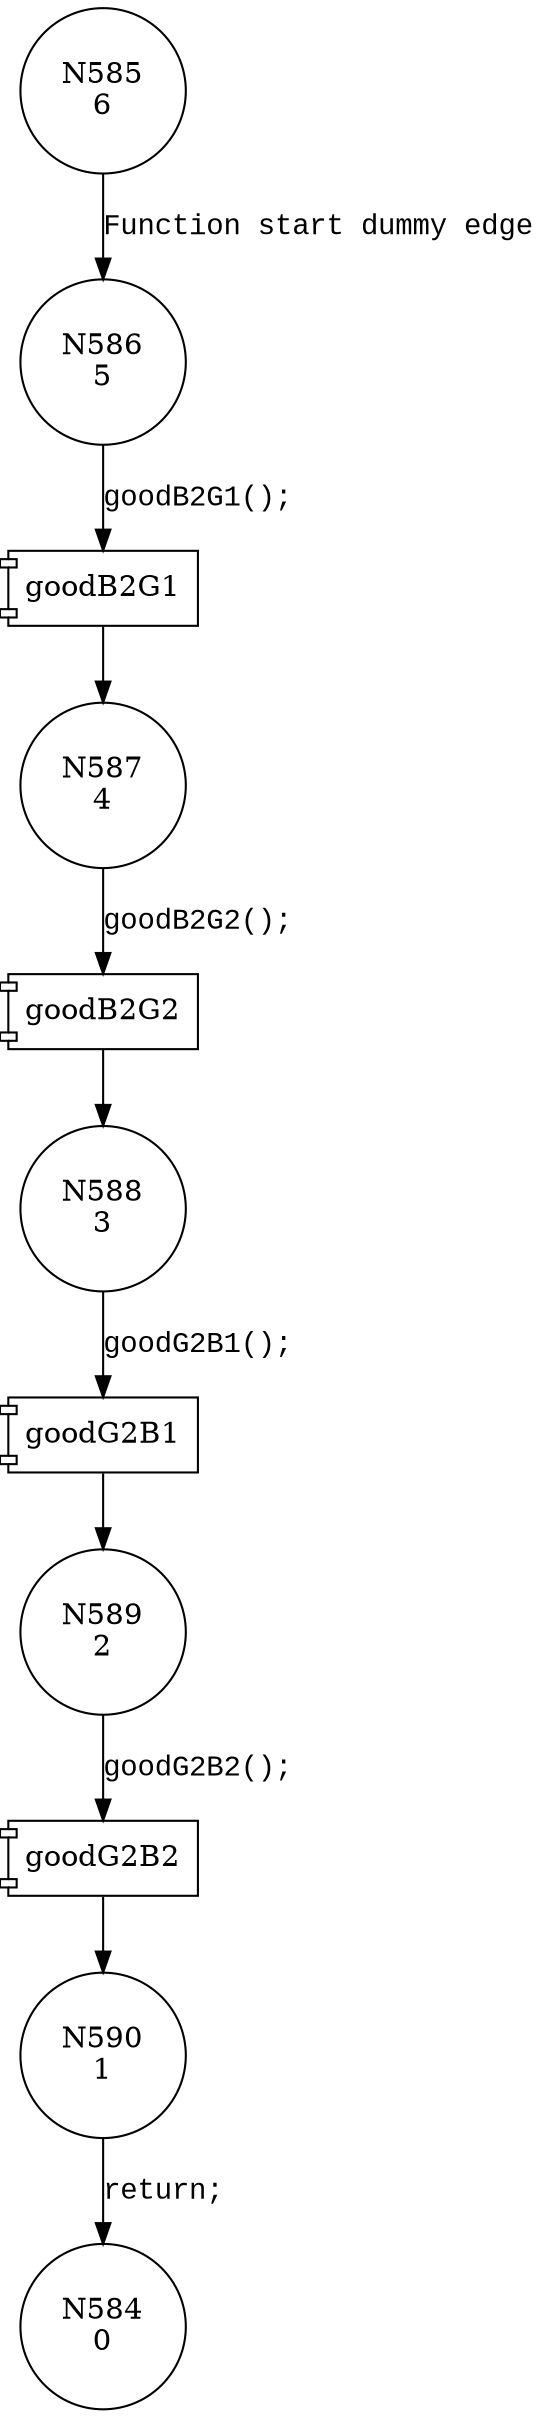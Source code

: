 digraph CWE126_Buffer_Overread__CWE129_listen_socket_15_good {
586 [shape="circle" label="N586\n5"]
587 [shape="circle" label="N587\n4"]
588 [shape="circle" label="N588\n3"]
589 [shape="circle" label="N589\n2"]
590 [shape="circle" label="N590\n1"]
585 [shape="circle" label="N585\n6"]
584 [shape="circle" label="N584\n0"]
100033 [shape="component" label="goodB2G1"]
586 -> 100033 [label="goodB2G1();" fontname="Courier New"]
100033 -> 587 [label="" fontname="Courier New"]
100034 [shape="component" label="goodB2G2"]
587 -> 100034 [label="goodB2G2();" fontname="Courier New"]
100034 -> 588 [label="" fontname="Courier New"]
100035 [shape="component" label="goodG2B1"]
588 -> 100035 [label="goodG2B1();" fontname="Courier New"]
100035 -> 589 [label="" fontname="Courier New"]
100036 [shape="component" label="goodG2B2"]
589 -> 100036 [label="goodG2B2();" fontname="Courier New"]
100036 -> 590 [label="" fontname="Courier New"]
585 -> 586 [label="Function start dummy edge" fontname="Courier New"]
590 -> 584 [label="return;" fontname="Courier New"]
}